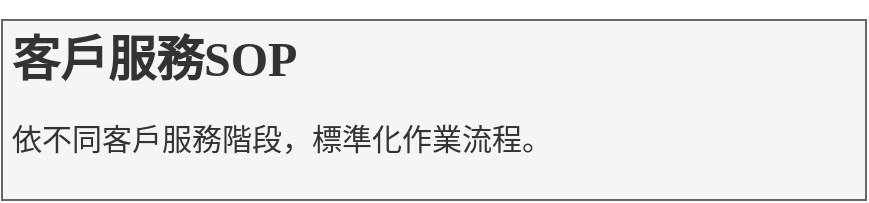 <mxfile version="12.5.5" type="github"><diagram id="WJbkcrBmJmuA8XXHKe5_" name="第1頁"><mxGraphModel dx="1550" dy="836" grid="1" gridSize="10" guides="1" tooltips="1" connect="1" arrows="1" fold="1" page="1" pageScale="1" pageWidth="827" pageHeight="1169" math="0" shadow="0" extFonts="Noto Sans^https://fonts.googleapis.com/css?family=Noto+Sans|Noto Sans CJK^https://fonts.googleapis.com/css?family=Noto+Sans+CJK|Noto Sans TC^https://fonts.googleapis.com/css?family=Noto+Sans+TC"><root><mxCell id="0"/><mxCell id="1" parent="0"/><mxCell id="_CbOn4KpQWJh2y3hmL9X-1" value="&lt;h1&gt;客戶服務SOP&lt;/h1&gt;&lt;p&gt;&lt;font style=&quot;font-size: 15px&quot;&gt;依不同客戶服務階段，標準化作業流程。&lt;/font&gt;&lt;/p&gt;" style="text;html=1;strokeColor=#666666;fillColor=#f5f5f5;spacing=5;spacingTop=-20;whiteSpace=wrap;overflow=hidden;rounded=0;fontColor=#333333;fontFamily=Noto Sans TC;FType=g;" vertex="1" parent="1"><mxGeometry x="20" y="10" width="432" height="90" as="geometry"/></mxCell></root></mxGraphModel></diagram></mxfile>